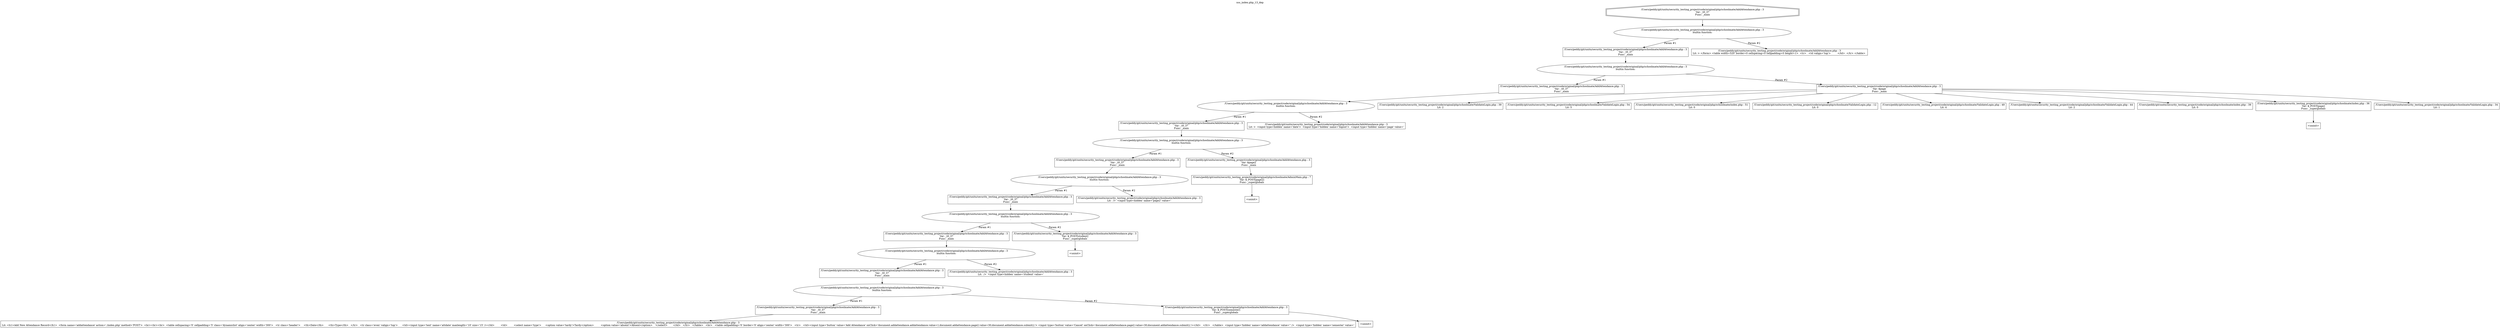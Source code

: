 digraph cfg {
  label="xss_index.php_13_dep";
  labelloc=t;
  n1 [shape=doubleoctagon, label="/Users/peddy/git/unitn/security_testing_project/code/original/php/schoolmate/AddAttendance.php : 3\nVar: _t0_37\nFunc: _main\n"];
  n2 [shape=ellipse, label="/Users/peddy/git/unitn/security_testing_project/code/original/php/schoolmate/AddAttendance.php : 3\nbuiltin function:\n.\n"];
  n3 [shape=box, label="/Users/peddy/git/unitn/security_testing_project/code/original/php/schoolmate/AddAttendance.php : 3\nVar: _t0_37\nFunc: _main\n"];
  n4 [shape=ellipse, label="/Users/peddy/git/unitn/security_testing_project/code/original/php/schoolmate/AddAttendance.php : 3\nbuiltin function:\n.\n"];
  n5 [shape=box, label="/Users/peddy/git/unitn/security_testing_project/code/original/php/schoolmate/AddAttendance.php : 3\nVar: _t0_37\nFunc: _main\n"];
  n6 [shape=ellipse, label="/Users/peddy/git/unitn/security_testing_project/code/original/php/schoolmate/AddAttendance.php : 3\nbuiltin function:\n.\n"];
  n7 [shape=box, label="/Users/peddy/git/unitn/security_testing_project/code/original/php/schoolmate/AddAttendance.php : 3\nVar: _t0_37\nFunc: _main\n"];
  n8 [shape=ellipse, label="/Users/peddy/git/unitn/security_testing_project/code/original/php/schoolmate/AddAttendance.php : 3\nbuiltin function:\n.\n"];
  n9 [shape=box, label="/Users/peddy/git/unitn/security_testing_project/code/original/php/schoolmate/AddAttendance.php : 3\nVar: _t0_37\nFunc: _main\n"];
  n10 [shape=ellipse, label="/Users/peddy/git/unitn/security_testing_project/code/original/php/schoolmate/AddAttendance.php : 3\nbuiltin function:\n.\n"];
  n11 [shape=box, label="/Users/peddy/git/unitn/security_testing_project/code/original/php/schoolmate/AddAttendance.php : 3\nVar: _t0_37\nFunc: _main\n"];
  n12 [shape=ellipse, label="/Users/peddy/git/unitn/security_testing_project/code/original/php/schoolmate/AddAttendance.php : 3\nbuiltin function:\n.\n"];
  n13 [shape=box, label="/Users/peddy/git/unitn/security_testing_project/code/original/php/schoolmate/AddAttendance.php : 3\nVar: _t0_37\nFunc: _main\n"];
  n14 [shape=ellipse, label="/Users/peddy/git/unitn/security_testing_project/code/original/php/schoolmate/AddAttendance.php : 3\nbuiltin function:\n.\n"];
  n15 [shape=box, label="/Users/peddy/git/unitn/security_testing_project/code/original/php/schoolmate/AddAttendance.php : 3\nVar: _t0_37\nFunc: _main\n"];
  n16 [shape=ellipse, label="/Users/peddy/git/unitn/security_testing_project/code/original/php/schoolmate/AddAttendance.php : 3\nbuiltin function:\n.\n"];
  n17 [shape=box, label="/Users/peddy/git/unitn/security_testing_project/code/original/php/schoolmate/AddAttendance.php : 3\nVar: _t0_37\nFunc: _main\n"];
  n18 [shape=box, label="/Users/peddy/git/unitn/security_testing_project/code/original/php/schoolmate/AddAttendance.php : 3\nLit: <h1>Add New Attendance Record</h1>  <form name='addattendance' action='./index.php' method='POST'>  <br><br><br>  <table cellspacing='0' cellpadding='5' class='dynamiclist' align='center' width='300'>   <tr class='header'>	<th>Date</th>	<th>Type</th>   </tr>   <tr class='even' valign='top'>	<td><input type='text' name='attdate' maxlength='10' size='15' /></td>	<td>	 <select name='type'>	  <option value='tardy'>Tardy</option>	  <option value='absent'>Absent</option>	 </select>	</td>   </tr>   </table>   <br>   <table cellpadding='0' border='0' align='center' width='300'>   <tr>   <td><input type='button' value='Add Attendance' onClick='document.addattendance.addattendance.value=1;document.addattendance.page2.value=30;document.addattendance.submit();'> <input type='button' value='Cancel' onClick='document.addattendance.page2.value=30;document.addattendance.submit();'></td>   </tr>   </table>  <input type='hidden' name='addattendance' value='' />  <input type='hidden' name='semester' value='\n"];
  n19 [shape=box, label="/Users/peddy/git/unitn/security_testing_project/code/original/php/schoolmate/AddAttendance.php : 3\nVar: $_POST[semester]\nFunc: _superglobals\n"];
  n20 [shape=box, label="<uninit>"];
  n21 [shape=box, label="/Users/peddy/git/unitn/security_testing_project/code/original/php/schoolmate/AddAttendance.php : 3\nLit:  />  <input type=hidden' name='student' value='\n"];
  n22 [shape=box, label="/Users/peddy/git/unitn/security_testing_project/code/original/php/schoolmate/AddAttendance.php : 3\nVar: $_POST[student]\nFunc: _superglobals\n"];
  n23 [shape=box, label="<uninit>"];
  n24 [shape=box, label="/Users/peddy/git/unitn/security_testing_project/code/original/php/schoolmate/AddAttendance.php : 3\nLit:  />  <input type=hidden' name='page2' value='\n"];
  n25 [shape=box, label="/Users/peddy/git/unitn/security_testing_project/code/original/php/schoolmate/AddAttendance.php : 3\nVar: $page2\nFunc: _main\n"];
  n26 [shape=box, label="/Users/peddy/git/unitn/security_testing_project/code/original/php/schoolmate/AdminMain.php : 7\nVar: $_POST[page2]\nFunc: _superglobals\n"];
  n27 [shape=box, label="<uninit>"];
  n28 [shape=box, label="/Users/peddy/git/unitn/security_testing_project/code/original/php/schoolmate/AddAttendance.php : 3\nLit: >  <input type=hidden' name='date'>  <input type='hidden' name='logout'>  <input type='hidden' name='page' value='\n"];
  n29 [shape=box, label="/Users/peddy/git/unitn/security_testing_project/code/original/php/schoolmate/AddAttendance.php : 3\nVar: $page\nFunc: _main\n"];
  n30 [shape=box, label="/Users/peddy/git/unitn/security_testing_project/code/original/php/schoolmate/ValidateLogin.php : 39\nLit: 2\n"];
  n31 [shape=box, label="/Users/peddy/git/unitn/security_testing_project/code/original/php/schoolmate/ValidateLogin.php : 54\nLit: 5\n"];
  n32 [shape=box, label="/Users/peddy/git/unitn/security_testing_project/code/original/php/schoolmate/index.php : 51\nLit: 0\n"];
  n33 [shape=box, label="/Users/peddy/git/unitn/security_testing_project/code/original/php/schoolmate/ValidateLogin.php : 12\nLit: 0\n"];
  n34 [shape=box, label="/Users/peddy/git/unitn/security_testing_project/code/original/php/schoolmate/ValidateLogin.php : 49\nLit: 4\n"];
  n35 [shape=box, label="/Users/peddy/git/unitn/security_testing_project/code/original/php/schoolmate/ValidateLogin.php : 44\nLit: 2\n"];
  n36 [shape=box, label="/Users/peddy/git/unitn/security_testing_project/code/original/php/schoolmate/index.php : 39\nLit: 0\n"];
  n37 [shape=box, label="/Users/peddy/git/unitn/security_testing_project/code/original/php/schoolmate/index.php : 36\nVar: $_POST[page]\nFunc: _superglobals\n"];
  n38 [shape=box, label="<uninit>"];
  n39 [shape=box, label="/Users/peddy/git/unitn/security_testing_project/code/original/php/schoolmate/ValidateLogin.php : 34\nLit: 1\n"];
  n40 [shape=box, label="/Users/peddy/git/unitn/security_testing_project/code/original/php/schoolmate/AddAttendance.php : 3\nLit: > </form> <table width=520' border=0 cellspacing=0 cellpadding=0 height=1>  <tr>   <td valign='top'>	&nbsp;   </td>  </tr> </table> \n"];
  n1 -> n2;
  n3 -> n4;
  n5 -> n6;
  n7 -> n8;
  n9 -> n10;
  n11 -> n12;
  n13 -> n14;
  n15 -> n16;
  n17 -> n18;
  n16 -> n17[label="Param #1"];
  n16 -> n19[label="Param #2"];
  n19 -> n20;
  n14 -> n15[label="Param #1"];
  n14 -> n21[label="Param #2"];
  n12 -> n13[label="Param #1"];
  n12 -> n22[label="Param #2"];
  n22 -> n23;
  n10 -> n11[label="Param #1"];
  n10 -> n24[label="Param #2"];
  n8 -> n9[label="Param #1"];
  n8 -> n25[label="Param #2"];
  n26 -> n27;
  n25 -> n26;
  n6 -> n7[label="Param #1"];
  n6 -> n28[label="Param #2"];
  n4 -> n5[label="Param #1"];
  n4 -> n29[label="Param #2"];
  n29 -> n30;
  n29 -> n31;
  n29 -> n32;
  n29 -> n33;
  n29 -> n34;
  n29 -> n35;
  n29 -> n36;
  n29 -> n37;
  n29 -> n39;
  n37 -> n38;
  n2 -> n3[label="Param #1"];
  n2 -> n40[label="Param #2"];
}
